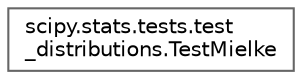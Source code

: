 digraph "Graphical Class Hierarchy"
{
 // LATEX_PDF_SIZE
  bgcolor="transparent";
  edge [fontname=Helvetica,fontsize=10,labelfontname=Helvetica,labelfontsize=10];
  node [fontname=Helvetica,fontsize=10,shape=box,height=0.2,width=0.4];
  rankdir="LR";
  Node0 [id="Node000000",label="scipy.stats.tests.test\l_distributions.TestMielke",height=0.2,width=0.4,color="grey40", fillcolor="white", style="filled",URL="$d4/dc0/classscipy_1_1stats_1_1tests_1_1test__distributions_1_1TestMielke.html",tooltip=" "];
}
